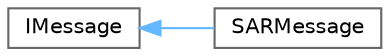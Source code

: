 digraph "Иерархия классов. Графический вид."
{
 // INTERACTIVE_SVG=YES
 // LATEX_PDF_SIZE
  bgcolor="transparent";
  edge [fontname=Helvetica,fontsize=10,labelfontname=Helvetica,labelfontsize=10];
  node [fontname=Helvetica,fontsize=10,shape=box,height=0.2,width=0.4];
  rankdir="LR";
  Node0 [id="Node000000",label="IMessage",height=0.2,width=0.4,color="grey40", fillcolor="white", style="filled",URL="$d8/d14/class_quasar_s_d_k_1_1_i_o_1_1_i_message.html",tooltip="Интерфейс, описывающий консольное сообщение."];
  Node0 -> Node1 [id="edge55_Node000000_Node000001",dir="back",color="steelblue1",style="solid",tooltip=" "];
  Node1 [id="Node000001",label="SARMessage",height=0.2,width=0.4,color="grey40", fillcolor="white", style="filled",URL="$de/d46/class_quasar_s_d_k_1_1_i_o_1_1_s_a_r_message.html",tooltip="Класс, реализующий базовое сообщение от РЛС."];
}
